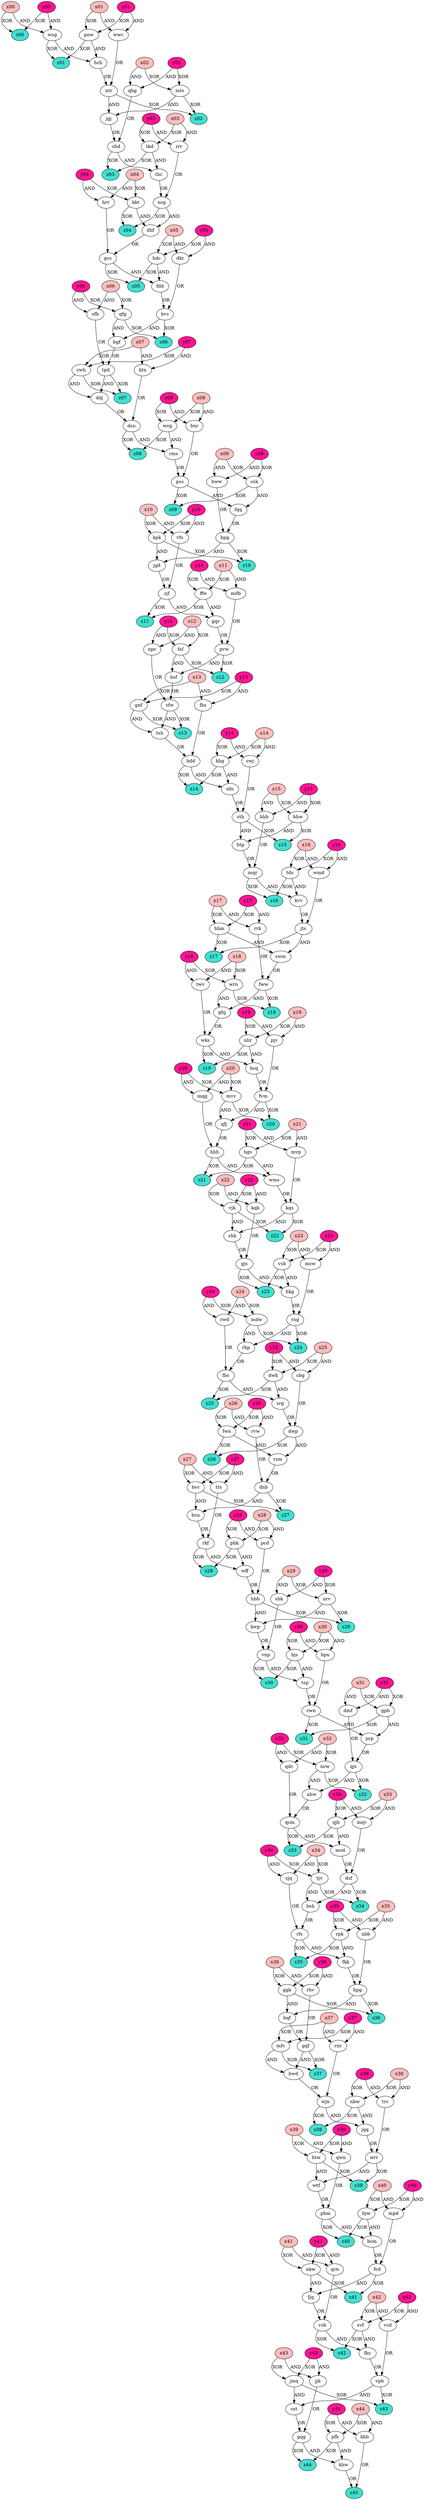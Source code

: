 digraph {
	{
		z00 [fillcolor="#40e0d0" style=filled]
		z01 [fillcolor="#40e0d0" style=filled]
		z02 [fillcolor="#40e0d0" style=filled]
		z03 [fillcolor="#40e0d0" style=filled]
		z04 [fillcolor="#40e0d0" style=filled]
		z05 [fillcolor="#40e0d0" style=filled]
		z06 [fillcolor="#40e0d0" style=filled]
		z07 [fillcolor="#40e0d0" style=filled]
		z08 [fillcolor="#40e0d0" style=filled]
		z09 [fillcolor="#40e0d0" style=filled]
		z10 [fillcolor="#40e0d0" style=filled]
		z11 [fillcolor="#40e0d0" style=filled]
		z12 [fillcolor="#40e0d0" style=filled]
		z13 [fillcolor="#40e0d0" style=filled]
		z14 [fillcolor="#40e0d0" style=filled]
		z15 [fillcolor="#40e0d0" style=filled]
		z16 [fillcolor="#40e0d0" style=filled]
		z17 [fillcolor="#40e0d0" style=filled]
		z18 [fillcolor="#40e0d0" style=filled]
		z19 [fillcolor="#40e0d0" style=filled]
		z20 [fillcolor="#40e0d0" style=filled]
		z21 [fillcolor="#40e0d0" style=filled]
		z22 [fillcolor="#40e0d0" style=filled]
		z23 [fillcolor="#40e0d0" style=filled]
		z24 [fillcolor="#40e0d0" style=filled]
		z25 [fillcolor="#40e0d0" style=filled]
		z26 [fillcolor="#40e0d0" style=filled]
		z27 [fillcolor="#40e0d0" style=filled]
		z28 [fillcolor="#40e0d0" style=filled]
		z29 [fillcolor="#40e0d0" style=filled]
		z30 [fillcolor="#40e0d0" style=filled]
		z31 [fillcolor="#40e0d0" style=filled]
		z32 [fillcolor="#40e0d0" style=filled]
		z33 [fillcolor="#40e0d0" style=filled]
		z34 [fillcolor="#40e0d0" style=filled]
		z35 [fillcolor="#40e0d0" style=filled]
		z36 [fillcolor="#40e0d0" style=filled]
		z37 [fillcolor="#40e0d0" style=filled]
		z38 [fillcolor="#40e0d0" style=filled]
		z39 [fillcolor="#40e0d0" style=filled]
		z40 [fillcolor="#40e0d0" style=filled]
		z41 [fillcolor="#40e0d0" style=filled]
		z42 [fillcolor="#40e0d0" style=filled]
		z43 [fillcolor="#40e0d0" style=filled]
		z44 [fillcolor="#40e0d0" style=filled]
		z45 [fillcolor="#40e0d0" style=filled]
	}
	{
		x00 [fillcolor="#ff000042" style=filled]
		x01 [fillcolor="#ff000042" style=filled]
		x02 [fillcolor="#ff000042" style=filled]
		x03 [fillcolor="#ff000042" style=filled]
		x04 [fillcolor="#ff000042" style=filled]
		x05 [fillcolor="#ff000042" style=filled]
		x06 [fillcolor="#ff000042" style=filled]
		x07 [fillcolor="#ff000042" style=filled]
		x08 [fillcolor="#ff000042" style=filled]
		x09 [fillcolor="#ff000042" style=filled]
		x10 [fillcolor="#ff000042" style=filled]
		x11 [fillcolor="#ff000042" style=filled]
		x12 [fillcolor="#ff000042" style=filled]
		x13 [fillcolor="#ff000042" style=filled]
		x14 [fillcolor="#ff000042" style=filled]
		x15 [fillcolor="#ff000042" style=filled]
		x16 [fillcolor="#ff000042" style=filled]
		x17 [fillcolor="#ff000042" style=filled]
		x18 [fillcolor="#ff000042" style=filled]
		x19 [fillcolor="#ff000042" style=filled]
		x20 [fillcolor="#ff000042" style=filled]
		x21 [fillcolor="#ff000042" style=filled]
		x22 [fillcolor="#ff000042" style=filled]
		x23 [fillcolor="#ff000042" style=filled]
		x24 [fillcolor="#ff000042" style=filled]
		x25 [fillcolor="#ff000042" style=filled]
		x26 [fillcolor="#ff000042" style=filled]
		x27 [fillcolor="#ff000042" style=filled]
		x28 [fillcolor="#ff000042" style=filled]
		x29 [fillcolor="#ff000042" style=filled]
		x30 [fillcolor="#ff000042" style=filled]
		x31 [fillcolor="#ff000042" style=filled]
		x32 [fillcolor="#ff000042" style=filled]
		x33 [fillcolor="#ff000042" style=filled]
		x34 [fillcolor="#ff000042" style=filled]
		x35 [fillcolor="#ff000042" style=filled]
		x36 [fillcolor="#ff000042" style=filled]
		x37 [fillcolor="#ff000042" style=filled]
		x38 [fillcolor="#ff000042" style=filled]
		x39 [fillcolor="#ff000042" style=filled]
		x40 [fillcolor="#ff000042" style=filled]
		x41 [fillcolor="#ff000042" style=filled]
		x42 [fillcolor="#ff000042" style=filled]
		x43 [fillcolor="#ff000042" style=filled]
		x44 [fillcolor="#ff000042" style=filled]
	}
	{
		y00 [fillcolor=deeppink style=filled]
		y01 [fillcolor=deeppink style=filled]
		y02 [fillcolor=deeppink style=filled]
		y03 [fillcolor=deeppink style=filled]
		y04 [fillcolor=deeppink style=filled]
		y05 [fillcolor=deeppink style=filled]
		y06 [fillcolor=deeppink style=filled]
		y07 [fillcolor=deeppink style=filled]
		y08 [fillcolor=deeppink style=filled]
		y09 [fillcolor=deeppink style=filled]
		y10 [fillcolor=deeppink style=filled]
		y11 [fillcolor=deeppink style=filled]
		y12 [fillcolor=deeppink style=filled]
		y13 [fillcolor=deeppink style=filled]
		y14 [fillcolor=deeppink style=filled]
		y15 [fillcolor=deeppink style=filled]
		y16 [fillcolor=deeppink style=filled]
		y17 [fillcolor=deeppink style=filled]
		y18 [fillcolor=deeppink style=filled]
		y19 [fillcolor=deeppink style=filled]
		y20 [fillcolor=deeppink style=filled]
		y21 [fillcolor=deeppink style=filled]
		y22 [fillcolor=deeppink style=filled]
		y23 [fillcolor=deeppink style=filled]
		y24 [fillcolor=deeppink style=filled]
		y25 [fillcolor=deeppink style=filled]
		y26 [fillcolor=deeppink style=filled]
		y27 [fillcolor=deeppink style=filled]
		y28 [fillcolor=deeppink style=filled]
		y29 [fillcolor=deeppink style=filled]
		y30 [fillcolor=deeppink style=filled]
		y31 [fillcolor=deeppink style=filled]
		y32 [fillcolor=deeppink style=filled]
		y33 [fillcolor=deeppink style=filled]
		y34 [fillcolor=deeppink style=filled]
		y35 [fillcolor=deeppink style=filled]
		y36 [fillcolor=deeppink style=filled]
		y37 [fillcolor=deeppink style=filled]
		y38 [fillcolor=deeppink style=filled]
		y39 [fillcolor=deeppink style=filled]
		y40 [fillcolor=deeppink style=filled]
		y41 [fillcolor=deeppink style=filled]
		y42 [fillcolor=deeppink style=filled]
		y43 [fillcolor=deeppink style=filled]
		y44 [fillcolor=deeppink style=filled]
	}
	x14
	y14
	x14 -> cwj [label=AND]
	y14 -> cwj [label=AND]
	dhf
	hrr
	dhf -> gcs [label=OR]
	hrr -> gcs [label=OR]
	y44
	x44
	y44 -> pfh [label=XOR]
	x44 -> pfh [label=XOR]
	fqq
	hww
	fqq -> bpg [label=OR]
	hww -> bpg [label=OR]
	wmd
	kvv
	wmd -> jts [label=OR]
	kvv -> jts [label=OR]
	khg
	hdd
	khg -> nfn [label=AND]
	hdd -> nfn [label=AND]
	y35
	x35
	y35 -> rpk [label=XOR]
	x35 -> rpk [label=XOR]
	bhw
	sth
	bhw -> z15 [label=XOR]
	sth -> z15 [label=XOR]
	x13
	y13
	x13 -> gnf [label=XOR]
	y13 -> gnf [label=XOR]
	y39
	x39
	y39 -> qwn [label=AND]
	x39 -> qwn [label=AND]
	nhr
	wks
	nhr -> z19 [label=XOR]
	wks -> z19 [label=XOR]
	x40
	y40
	x40 -> mpd [label=AND]
	y40 -> mpd [label=AND]
	pvw
	fsf
	pvw -> hsf [label=AND]
	fsf -> hsf [label=AND]
	y29
	x29
	y29 -> sbk [label=AND]
	x29 -> sbk [label=AND]
	kqk
	shk
	kqk -> gjs [label=OR]
	shk -> gjs [label=OR]
	swm
	rrk
	swm -> fww [label=OR]
	rrk -> fww [label=OR]
	x30
	y30
	x30 -> bpn [label=AND]
	y30 -> bpn [label=AND]
	mts
	ntr
	mts -> z02 [label=XOR]
	ntr -> z02 [label=XOR]
	y23
	x23
	y23 -> vsh [label=XOR]
	x23 -> vsh [label=XOR]
	x07
	y07
	x07 -> cwh [label=XOR]
	y07 -> cwh [label=XOR]
	jqq
	trc
	jqq -> wrr [label=OR]
	trc -> wrr [label=OR]
	y14
	x14
	y14 -> khg [label=XOR]
	x14 -> khg [label=XOR]
	y12
	x12
	y12 -> fsf [label=XOR]
	x12 -> fsf [label=XOR]
	x27
	y27
	x27 -> tts [label=AND]
	y27 -> tts [label=AND]
	bjs
	vnp
	bjs -> tsp [label=AND]
	vnp -> tsp [label=AND]
	hcq
	pjv
	hcq -> fvm [label=OR]
	pjv -> fvm [label=OR]
	vsk
	svf
	vsk -> z42 [label=XOR]
	svf -> z42 [label=XOR]
	dwp
	fwn
	dwp -> rsm [label=AND]
	fwn -> rsm [label=AND]
	x30
	y30
	x30 -> bjs [label=XOR]
	y30 -> bjs [label=XOR]
	y19
	x19
	y19 -> pjv [label=AND]
	x19 -> pjv [label=AND]
	x20
	y20
	x20 -> mvv [label=XOR]
	y20 -> mvv [label=XOR]
	vpb
	jmq
	vpb -> z43 [label=XOR]
	jmq -> z43 [label=XOR]
	tkd
	shd
	tkd -> thc [label=AND]
	shd -> thc [label=AND]
	nbw
	wjn
	nbw -> z38 [label=XOR]
	wjn -> z38 [label=XOR]
	wjn
	nbw
	wjn -> jqq [label=AND]
	nbw -> jqq [label=AND]
	y17
	x17
	y17 -> hhm [label=XOR]
	x17 -> hhm [label=XOR]
	dkr
	fdd
	dkr -> bvc [label=OR]
	fdd -> bvc [label=OR]
	qjh
	qcm
	qjh -> mcd [label=AND]
	qcm -> mcd [label=AND]
	x26
	y26
	x26 -> fwn [label=XOR]
	y26 -> fwn [label=XOR]
	dsf
	tjv
	dsf -> bsh [label=AND]
	tjv -> bsh [label=AND]
	qjs
	ncw
	qjs -> nhw [label=AND]
	ncw -> nhw [label=AND]
	nsg
	kkt
	nsg -> z04 [label=XOR]
	kkt -> z04 [label=XOR]
	hhb
	htp
	hhb -> mqr [label=OR]
	htp -> mqr [label=OR]
	hgs
	hhh
	hgs -> z21 [label=XOR]
	hhh -> z21 [label=XOR]
	wrr
	htw
	wrr -> z39 [label=XOR]
	htw -> z39 [label=XOR]
	cwh
	tpd
	cwh -> z07 [label=XOR]
	tpd -> z07 [label=XOR]
	gcs
	hdc
	gcs -> z05 [label=XOR]
	hdc -> z05 [label=XOR]
	rng
	mdw
	rng -> rhp [label=AND]
	mdw -> rhp [label=AND]
	cwh
	tpd
	cwh -> ddj [label=AND]
	tpd -> ddj [label=AND]
	x43
	y43
	x43 -> jjk [label=AND]
	y43 -> jjk [label=AND]
	hhm
	jts
	hhm -> swm [label=AND]
	jts -> swm [label=AND]
	x04
	y04
	x04 -> hrr [label=AND]
	y04 -> hrr [label=AND]
	qhg
	jgj
	qhg -> shd [label=OR]
	jgj -> shd [label=OR]
	y44
	x44
	y44 -> kbb [label=AND]
	x44 -> kbb [label=AND]
	gpb
	cwn
	gpb -> prp [label=AND]
	cwn -> prp [label=AND]
	y42
	x42
	y42 -> vcd [label=AND]
	x42 -> vcd [label=AND]
	y38
	x38
	y38 -> trc [label=AND]
	x38 -> trc [label=AND]
	mvv
	fvm
	mvv -> z20 [label=XOR]
	fvm -> z20 [label=XOR]
	qjh
	qcm
	qjh -> z33 [label=XOR]
	qcm -> z33 [label=XOR]
	y05
	x05
	y05 -> dkr [label=AND]
	x05 -> dkr [label=AND]
	pfh
	gqg
	pfh -> khw [label=AND]
	gqg -> khw [label=AND]
	y03
	x03
	y03 -> tkd [label=XOR]
	x03 -> tkd [label=XOR]
	x25
	y25
	x25 -> dwk [label=XOR]
	y25 -> dwk [label=XOR]
	phm
	bjw
	phm -> bcm [label=AND]
	bjw -> bcm [label=AND]
	y31
	x31
	y31 -> gpb [label=XOR]
	x31 -> gpb [label=XOR]
	y28
	x28
	y28 -> pcd [label=AND]
	x28 -> pcd [label=AND]
	hdc
	gcs
	hdc -> fdd [label=AND]
	gcs -> fdd [label=AND]
	ffw
	cjf
	ffw -> z11 [label=XOR]
	cjf -> z11 [label=XOR]
	y21
	x21
	y21 -> hgs [label=XOR]
	x21 -> hgs [label=XOR]
	fcd
	nkw
	fcd -> z41 [label=XOR]
	nkw -> z41 [label=XOR]
	kqs
	vjk
	kqs -> z22 [label=XOR]
	vjk -> z22 [label=XOR]
	x36
	y36
	x36 -> rhv [label=AND]
	y36 -> rhv [label=AND]
	x34
	y34
	x34 -> tjv [label=XOR]
	y34 -> tjv [label=XOR]
	y25
	x25
	y25 -> cbg [label=AND]
	x25 -> cbg [label=AND]
	x24
	y24
	x24 -> mdw [label=XOR]
	y24 -> mdw [label=XOR]
	rpk
	rfs
	rpk -> fkk [label=AND]
	rfs -> fkk [label=AND]
	x24
	y24
	x24 -> rwd [label=AND]
	y24 -> rwd [label=AND]
	y11
	x11
	y11 -> mdb [label=AND]
	x11 -> mdb [label=AND]
	phm
	bjw
	phm -> z40 [label=XOR]
	bjw -> z40 [label=XOR]
	tsp
	bpn
	tsp -> cwn [label=OR]
	bpn -> cwn [label=OR]
	y29
	x29
	y29 -> nrv [label=XOR]
	x29 -> nrv [label=XOR]
	nhw
	qdc
	nhw -> qcm [label=OR]
	qdc -> qcm [label=OR]
	tjv
	dsf
	tjv -> z34 [label=XOR]
	dsf -> z34 [label=XOR]
	x21
	y21
	x21 -> mvp [label=AND]
	y21 -> mvp [label=AND]
	x08
	y08
	x08 -> bnr [label=AND]
	y08 -> bnr [label=AND]
	gqr
	mdb
	gqr -> pvw [label=OR]
	mdb -> pvw [label=OR]
	sfw
	gnf
	sfw -> tsh [label=AND]
	gnf -> tsh [label=AND]
	mfc
	gqf
	mfc -> bwd [label=AND]
	gqf -> bwd [label=AND]
	y35
	x35
	y35 -> nbb [label=AND]
	x35 -> nbb [label=AND]
	x09
	y09
	x09 -> csk [label=XOR]
	y09 -> csk [label=XOR]
	qfj
	mqg
	qfj -> hhh [label=OR]
	mqg -> hhh [label=OR]
	x22
	y22
	x22 -> kqk [label=AND]
	y22 -> kqk [label=AND]
	x08
	y08
	x08 -> wcg [label=XOR]
	y08 -> wcg [label=XOR]
	y37
	x37
	y37 -> mfc [label=XOR]
	x37 -> mfc [label=XOR]
	wrn
	fww
	wrn -> z18 [label=XOR]
	fww -> z18 [label=XOR]
	rvw
	rsm
	rvw -> dnb [label=OR]
	rsm -> dnb [label=OR]
	x23
	y23
	x23 -> mcw [label=AND]
	y23 -> mcw [label=AND]
	wwc
	hch
	wwc -> ntr [label=OR]
	hch -> ntr [label=OR]
	x22
	y22
	x22 -> vjk [label=XOR]
	y22 -> vjk [label=XOR]
	gqf
	mfc
	gqf -> z37 [label=XOR]
	mfc -> z37 [label=XOR]
	sth
	bhw
	sth -> htp [label=AND]
	bhw -> htp [label=AND]
	rng
	mdw
	rng -> z24 [label=XOR]
	mdw -> z24 [label=XOR]
	y04
	x04
	y04 -> kkt [label=XOR]
	x04 -> kkt [label=XOR]
	fsf
	pvw
	fsf -> z12 [label=XOR]
	pvw -> z12 [label=XOR]
	bpg
	kpk
	bpg -> z10 [label=XOR]
	kpk -> z10 [label=XOR]
	x02
	y02
	x02 -> qhg [label=AND]
	y02 -> qhg [label=AND]
	x19
	y19
	x19 -> nhr [label=XOR]
	y19 -> nhr [label=XOR]
	cbg
	srg
	cbg -> dwp [label=OR]
	srg -> dwp [label=OR]
	pfh
	gqg
	pfh -> z44 [label=XOR]
	gqg -> z44 [label=XOR]
	y00
	x00
	y00 -> wsg [label=AND]
	x00 -> wsg [label=AND]
	x33
	y33
	x33 -> qjh [label=XOR]
	y33 -> qjh [label=XOR]
	jts
	hhm
	jts -> z17 [label=XOR]
	hhm -> z17 [label=XOR]
	y32
	x32
	y32 -> ncw [label=XOR]
	x32 -> ncw [label=XOR]
	fww
	wrn
	fww -> gfq [label=AND]
	wrn -> gfq [label=AND]
	qcn
	fjq
	qcn -> vsk [label=OR]
	fjq -> vsk [label=OR]
	nsg
	kkt
	nsg -> dhf [label=AND]
	kkt -> dhf [label=AND]
	y32
	x32
	y32 -> qdc [label=AND]
	x32 -> qdc [label=AND]
	bgf
	sfb
	bgf -> tpd [label=OR]
	sfb -> tpd [label=OR]
	dnb
	bsv
	dnb -> bcn [label=AND]
	bsv -> bcn [label=AND]
	y28
	x28
	y28 -> phk [label=XOR]
	x28 -> phk [label=XOR]
	tds
	mqr
	tds -> kvv [label=AND]
	mqr -> kvv [label=AND]
	wtf
	qwn
	wtf -> phm [label=OR]
	qwn -> phm [label=OR]
	pss
	csk
	pss -> z09 [label=XOR]
	csk -> z09 [label=XOR]
	kwp
	sbk
	kwp -> vnp [label=OR]
	sbk -> vnp [label=OR]
	y26
	x26
	y26 -> rvw [label=AND]
	x26 -> rvw [label=AND]
	mvv
	fvm
	mvv -> qfj [label=AND]
	fvm -> qfj [label=AND]
	y15
	x15
	y15 -> hhb [label=AND]
	x15 -> hhb [label=AND]
	hbb
	nrv
	hbb -> z29 [label=XOR]
	nrv -> z29 [label=XOR]
	dsn
	wcg
	dsn -> rms [label=AND]
	wcg -> rms [label=AND]
	bnr
	rms
	bnr -> pss [label=OR]
	rms -> pss [label=OR]
	nfn
	cwj
	nfn -> sth [label=OR]
	cwj -> sth [label=OR]
	mvp
	wms
	mvp -> kqs [label=OR]
	wms -> kqs [label=OR]
	khg
	hdd
	khg -> z14 [label=XOR]
	hdd -> z14 [label=XOR]
	bwd
	rnr
	bwd -> wjn [label=OR]
	rnr -> wjn [label=OR]
	x18
	y18
	x18 -> twv [label=AND]
	y18 -> twv [label=AND]
	rfs
	rpk
	rfs -> z35 [label=XOR]
	rpk -> z35 [label=XOR]
	dwk
	fbs
	dwk -> srg [label=AND]
	fbs -> srg [label=AND]
	prp
	dmf
	prp -> qjs [label=OR]
	dmf -> qjs [label=OR]
	nbb
	fkk
	nbb -> hpg [label=OR]
	fkk -> hpg [label=OR]
	ncw
	qjs
	ncw -> z32 [label=XOR]
	qjs -> z32 [label=XOR]
	pcd
	wff
	pcd -> hbb [label=OR]
	wff -> hbb [label=OR]
	y43
	x43
	y43 -> jmq [label=XOR]
	x43 -> jmq [label=XOR]
	hkg
	mcw
	hkg -> rng [label=OR]
	mcw -> rng [label=OR]
	x09
	y09
	x09 -> hww [label=AND]
	y09 -> hww [label=AND]
	y13
	x13
	y13 -> fhs [label=AND]
	x13 -> fhs [label=AND]
	qfg
	bvc
	qfg -> bgf [label=AND]
	bvc -> bgf [label=AND]
	y18
	x18
	y18 -> wrn [label=XOR]
	x18 -> wrn [label=XOR]
	phk
	rkf
	phk -> z28 [label=XOR]
	rkf -> z28 [label=XOR]
	x06
	y06
	x06 -> qfg [label=XOR]
	y06 -> qfg [label=XOR]
	y00
	x00
	y00 -> z00 [label=XOR]
	x00 -> z00 [label=XOR]
	x16
	y16
	x16 -> tds [label=XOR]
	y16 -> tds [label=XOR]
	hgs
	hhh
	hgs -> wms [label=AND]
	hhh -> wms [label=AND]
	fkc
	vcd
	fkc -> vpb [label=OR]
	vcd -> vpb [label=OR]
	y03
	x03
	y03 -> rrr [label=AND]
	x03 -> rrr [label=AND]
	thc
	rrr
	thc -> nsg [label=OR]
	rrr -> nsg [label=OR]
	sfw
	gnf
	sfw -> z13 [label=XOR]
	gnf -> z13 [label=XOR]
	bvc
	qfg
	bvc -> z06 [label=XOR]
	qfg -> z06 [label=XOR]
	wsg
	pnw
	wsg -> hch [label=AND]
	pnw -> hch [label=AND]
	y39
	x39
	y39 -> htw [label=XOR]
	x39 -> htw [label=XOR]
	x12
	y12
	x12 -> npc [label=AND]
	y12 -> npc [label=AND]
	vjk
	kqs
	vjk -> shk [label=AND]
	kqs -> shk [label=AND]
	ggk
	hpg
	ggk -> z36 [label=XOR]
	hpg -> z36 [label=XOR]
	gjs
	vsh
	gjs -> z23 [label=XOR]
	vsh -> z23 [label=XOR]
	ddj
	ktn
	ddj -> dsn [label=OR]
	ktn -> dsn [label=OR]
	x38
	y38
	x38 -> nbw [label=XOR]
	y38 -> nbw [label=XOR]
	y33
	x33
	y33 -> mqv [label=AND]
	x33 -> mqv [label=AND]
	ggk
	hpg
	ggk -> bqf [label=AND]
	hpg -> bqf [label=AND]
	npc
	hsf
	npc -> sfw [label=OR]
	hsf -> sfw [label=OR]
	y16
	x16
	y16 -> wmd [label=AND]
	x16 -> wmd [label=AND]
	vsh
	gjs
	vsh -> hkg [label=AND]
	gjs -> hkg [label=AND]
	x10
	y10
	x10 -> kpk [label=XOR]
	y10 -> kpk [label=XOR]
	mcd
	mqv
	mcd -> dsf [label=OR]
	mqv -> dsf [label=OR]
	x05
	y05
	x05 -> hdc [label=XOR]
	y05 -> hdc [label=XOR]
	wcg
	dsn
	wcg -> z08 [label=XOR]
	dsn -> z08 [label=XOR]
	x41
	y41
	x41 -> nkw [label=XOR]
	y41 -> nkw [label=XOR]
	mts
	ntr
	mts -> jgj [label=AND]
	ntr -> jgj [label=AND]
	bcm
	mpd
	bcm -> fcd [label=OR]
	mpd -> fcd [label=OR]
	tds
	mqr
	tds -> z16 [label=XOR]
	mqr -> z16 [label=XOR]
	vsk
	svf
	vsk -> fkc [label=AND]
	svf -> fkc [label=AND]
	x27
	y27
	x27 -> bsv [label=XOR]
	y27 -> bsv [label=XOR]
	bqf
	rhv
	bqf -> gqf [label=OR]
	rhv -> gqf [label=OR]
	kbb
	khw
	kbb -> z45 [label=OR]
	khw -> z45 [label=OR]
	nrv
	hbb
	nrv -> kwp [label=AND]
	hbb -> kwp [label=AND]
	csk
	pss
	csk -> fqq [label=AND]
	pss -> fqq [label=AND]
	y34
	x34
	y34 -> cjq [label=AND]
	x34 -> cjq [label=AND]
	x20
	y20
	x20 -> mqg [label=AND]
	y20 -> mqg [label=AND]
	tsh
	fhs
	tsh -> hdd [label=OR]
	fhs -> hdd [label=OR]
	wks
	nhr
	wks -> hcq [label=AND]
	nhr -> hcq [label=AND]
	cjq
	bsh
	cjq -> rfs [label=OR]
	bsh -> rfs [label=OR]
	gfq
	twv
	gfq -> wks [label=OR]
	twv -> wks [label=OR]
	rwd
	rhp
	rwd -> fbs [label=OR]
	rhp -> fbs [label=OR]
	y37
	x37
	y37 -> rnr [label=AND]
	x37 -> rnr [label=AND]
	vfs
	jgd
	vfs -> cjf [label=OR]
	jgd -> cjf [label=OR]
	y31
	x31
	y31 -> dmf [label=AND]
	x31 -> dmf [label=AND]
	kpk
	bpg
	kpk -> jgd [label=AND]
	bpg -> jgd [label=AND]
	y36
	x36
	y36 -> ggk [label=XOR]
	x36 -> ggk [label=XOR]
	y42
	x42
	y42 -> svf [label=XOR]
	x42 -> svf [label=XOR]
	bjs
	vnp
	bjs -> z30 [label=XOR]
	vnp -> z30 [label=XOR]
	cst
	jjk
	cst -> gqg [label=OR]
	jjk -> gqg [label=OR]
	y40
	x40
	y40 -> bjw [label=XOR]
	x40 -> bjw [label=XOR]
	cjf
	ffw
	cjf -> gqr [label=AND]
	ffw -> gqr [label=AND]
	fcd
	nkw
	fcd -> fjq [label=AND]
	nkw -> fjq [label=AND]
	y01
	x01
	y01 -> pnw [label=XOR]
	x01 -> pnw [label=XOR]
	dnb
	bsv
	dnb -> z27 [label=XOR]
	bsv -> z27 [label=XOR]
	wsg
	pnw
	wsg -> z01 [label=XOR]
	pnw -> z01 [label=XOR]
	y41
	x41
	y41 -> qcn [label=AND]
	x41 -> qcn [label=AND]
	y06
	x06
	y06 -> sfb [label=AND]
	x06 -> sfb [label=AND]
	gpb
	cwn
	gpb -> z31 [label=XOR]
	cwn -> z31 [label=XOR]
	x02
	y02
	x02 -> mts [label=XOR]
	y02 -> mts [label=XOR]
	shd
	tkd
	shd -> z03 [label=XOR]
	tkd -> z03 [label=XOR]
	dwk
	fbs
	dwk -> z25 [label=XOR]
	fbs -> z25 [label=XOR]
	y11
	x11
	y11 -> ffw [label=XOR]
	x11 -> ffw [label=XOR]
	phk
	rkf
	phk -> wff [label=AND]
	rkf -> wff [label=AND]
	jmq
	vpb
	jmq -> cst [label=AND]
	vpb -> cst [label=AND]
	bcn
	tts
	bcn -> rkf [label=OR]
	tts -> rkf [label=OR]
	y07
	x07
	y07 -> ktn [label=AND]
	x07 -> ktn [label=AND]
	x17
	y17
	x17 -> rrk [label=AND]
	y17 -> rrk [label=AND]
	x10
	y10
	x10 -> vfs [label=AND]
	y10 -> vfs [label=AND]
	fwn
	dwp
	fwn -> z26 [label=XOR]
	dwp -> z26 [label=XOR]
	x01
	y01
	x01 -> wwc [label=AND]
	y01 -> wwc [label=AND]
	htw
	wrr
	htw -> wtf [label=AND]
	wrr -> wtf [label=AND]
	y15
	x15
	y15 -> bhw [label=XOR]
	x15 -> bhw [label=XOR]
}
